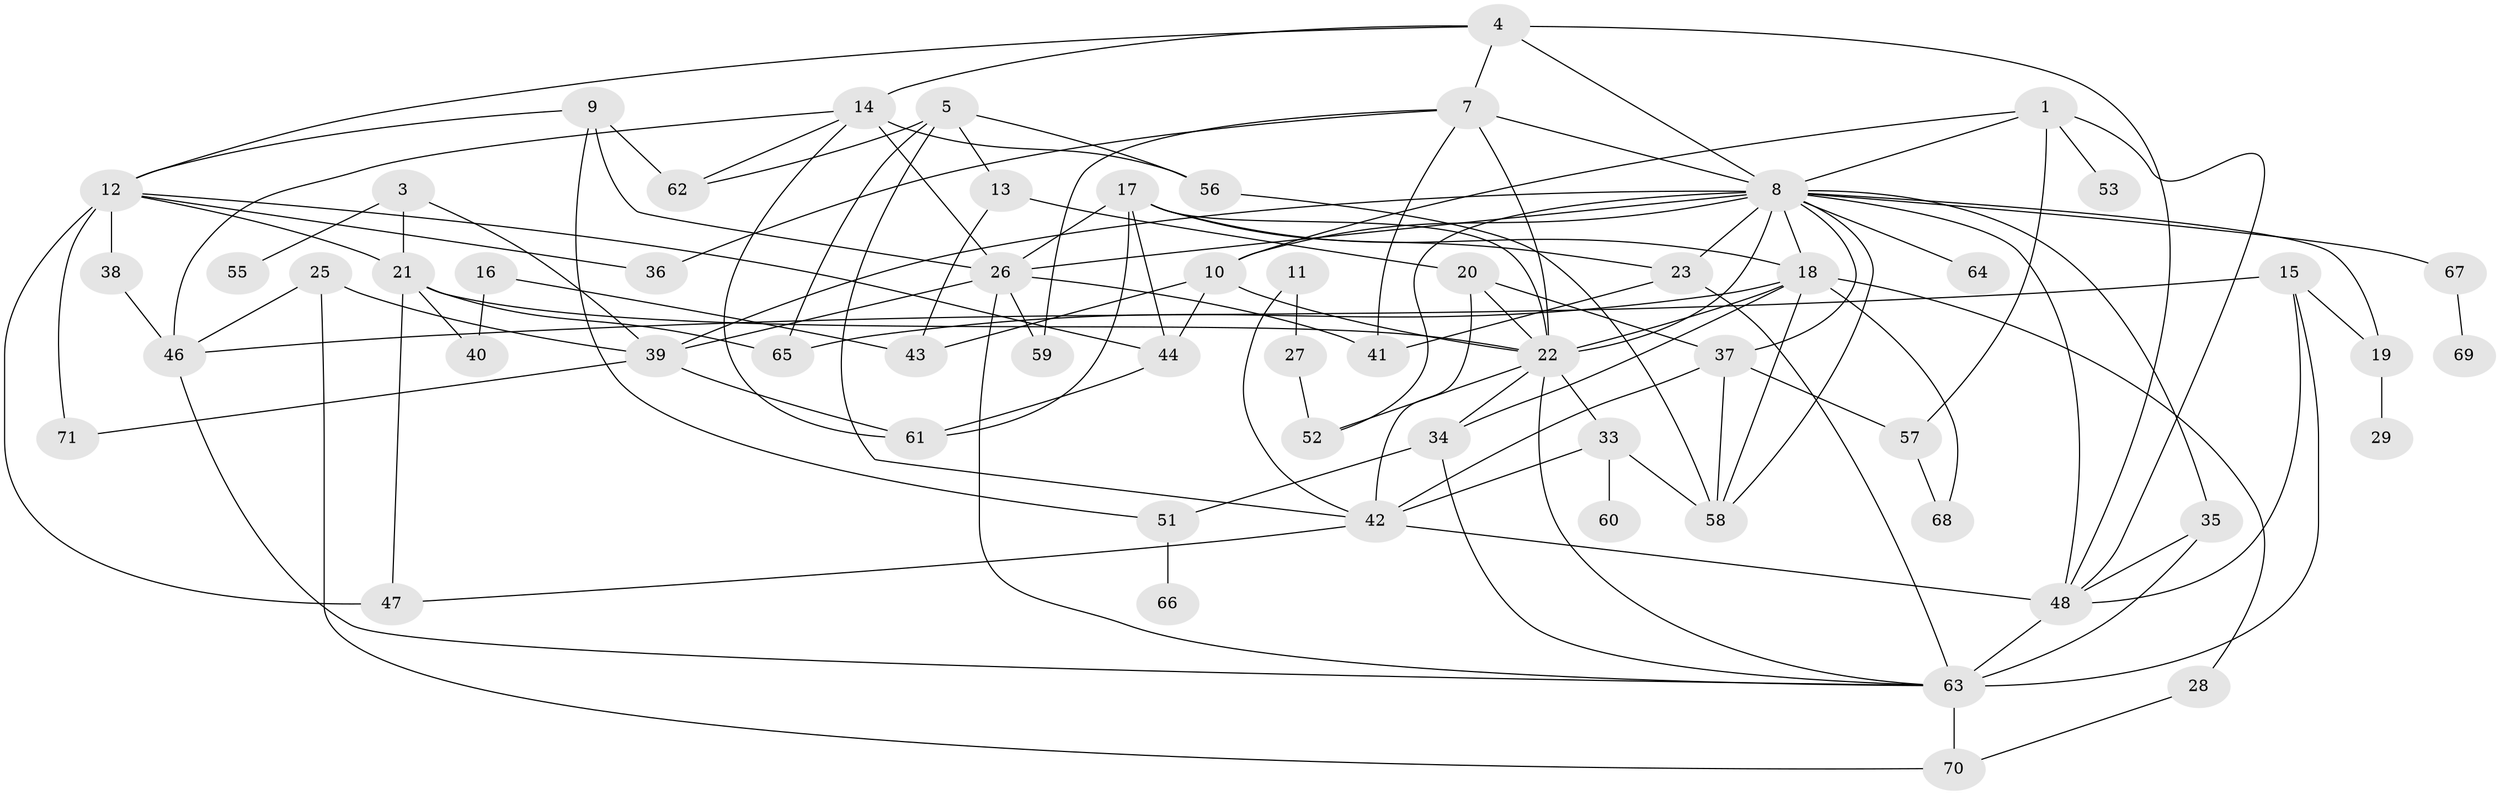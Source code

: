 // original degree distribution, {1: 0.1619718309859155, 0: 0.07042253521126761, 4: 0.18309859154929578, 2: 0.19718309859154928, 3: 0.2535211267605634, 6: 0.04929577464788732, 5: 0.06338028169014084, 7: 0.014084507042253521, 8: 0.007042253521126761}
// Generated by graph-tools (version 1.1) at 2025/33/03/09/25 02:33:57]
// undirected, 61 vertices, 123 edges
graph export_dot {
graph [start="1"]
  node [color=gray90,style=filled];
  1;
  3;
  4;
  5;
  7;
  8;
  9;
  10;
  11;
  12;
  13;
  14;
  15;
  16;
  17;
  18;
  19;
  20;
  21;
  22;
  23;
  25;
  26;
  27;
  28;
  29;
  33;
  34;
  35;
  36;
  37;
  38;
  39;
  40;
  41;
  42;
  43;
  44;
  46;
  47;
  48;
  51;
  52;
  53;
  55;
  56;
  57;
  58;
  59;
  60;
  61;
  62;
  63;
  64;
  65;
  66;
  67;
  68;
  69;
  70;
  71;
  1 -- 8 [weight=1.0];
  1 -- 10 [weight=1.0];
  1 -- 48 [weight=1.0];
  1 -- 53 [weight=1.0];
  1 -- 57 [weight=1.0];
  3 -- 21 [weight=1.0];
  3 -- 39 [weight=1.0];
  3 -- 55 [weight=1.0];
  4 -- 7 [weight=1.0];
  4 -- 8 [weight=1.0];
  4 -- 12 [weight=1.0];
  4 -- 14 [weight=1.0];
  4 -- 48 [weight=2.0];
  5 -- 13 [weight=1.0];
  5 -- 42 [weight=1.0];
  5 -- 56 [weight=1.0];
  5 -- 62 [weight=1.0];
  5 -- 65 [weight=1.0];
  7 -- 8 [weight=1.0];
  7 -- 22 [weight=1.0];
  7 -- 36 [weight=1.0];
  7 -- 41 [weight=1.0];
  7 -- 59 [weight=1.0];
  8 -- 10 [weight=1.0];
  8 -- 18 [weight=1.0];
  8 -- 19 [weight=1.0];
  8 -- 22 [weight=2.0];
  8 -- 23 [weight=1.0];
  8 -- 26 [weight=1.0];
  8 -- 35 [weight=1.0];
  8 -- 37 [weight=1.0];
  8 -- 39 [weight=2.0];
  8 -- 48 [weight=2.0];
  8 -- 52 [weight=1.0];
  8 -- 58 [weight=1.0];
  8 -- 64 [weight=1.0];
  8 -- 67 [weight=1.0];
  9 -- 12 [weight=1.0];
  9 -- 26 [weight=1.0];
  9 -- 51 [weight=1.0];
  9 -- 62 [weight=1.0];
  10 -- 22 [weight=1.0];
  10 -- 43 [weight=1.0];
  10 -- 44 [weight=1.0];
  11 -- 27 [weight=1.0];
  11 -- 42 [weight=1.0];
  12 -- 21 [weight=1.0];
  12 -- 36 [weight=1.0];
  12 -- 38 [weight=1.0];
  12 -- 44 [weight=1.0];
  12 -- 47 [weight=2.0];
  12 -- 71 [weight=1.0];
  13 -- 20 [weight=1.0];
  13 -- 43 [weight=1.0];
  14 -- 26 [weight=1.0];
  14 -- 46 [weight=1.0];
  14 -- 56 [weight=2.0];
  14 -- 61 [weight=1.0];
  14 -- 62 [weight=1.0];
  15 -- 19 [weight=1.0];
  15 -- 46 [weight=1.0];
  15 -- 48 [weight=1.0];
  15 -- 63 [weight=1.0];
  16 -- 40 [weight=1.0];
  16 -- 43 [weight=1.0];
  17 -- 18 [weight=1.0];
  17 -- 22 [weight=1.0];
  17 -- 23 [weight=1.0];
  17 -- 26 [weight=2.0];
  17 -- 44 [weight=1.0];
  17 -- 61 [weight=1.0];
  18 -- 22 [weight=1.0];
  18 -- 28 [weight=1.0];
  18 -- 34 [weight=1.0];
  18 -- 58 [weight=1.0];
  18 -- 65 [weight=1.0];
  18 -- 68 [weight=1.0];
  19 -- 29 [weight=1.0];
  20 -- 22 [weight=1.0];
  20 -- 37 [weight=1.0];
  20 -- 42 [weight=1.0];
  21 -- 22 [weight=1.0];
  21 -- 40 [weight=1.0];
  21 -- 47 [weight=1.0];
  21 -- 65 [weight=1.0];
  22 -- 33 [weight=1.0];
  22 -- 34 [weight=1.0];
  22 -- 52 [weight=1.0];
  22 -- 63 [weight=1.0];
  23 -- 41 [weight=1.0];
  23 -- 63 [weight=1.0];
  25 -- 39 [weight=1.0];
  25 -- 46 [weight=1.0];
  25 -- 70 [weight=1.0];
  26 -- 39 [weight=1.0];
  26 -- 41 [weight=1.0];
  26 -- 59 [weight=1.0];
  26 -- 63 [weight=1.0];
  27 -- 52 [weight=1.0];
  28 -- 70 [weight=1.0];
  33 -- 42 [weight=1.0];
  33 -- 58 [weight=1.0];
  33 -- 60 [weight=1.0];
  34 -- 51 [weight=1.0];
  34 -- 63 [weight=1.0];
  35 -- 48 [weight=1.0];
  35 -- 63 [weight=1.0];
  37 -- 42 [weight=1.0];
  37 -- 57 [weight=1.0];
  37 -- 58 [weight=1.0];
  38 -- 46 [weight=1.0];
  39 -- 61 [weight=1.0];
  39 -- 71 [weight=1.0];
  42 -- 47 [weight=1.0];
  42 -- 48 [weight=1.0];
  44 -- 61 [weight=1.0];
  46 -- 63 [weight=1.0];
  48 -- 63 [weight=3.0];
  51 -- 66 [weight=1.0];
  56 -- 58 [weight=1.0];
  57 -- 68 [weight=1.0];
  63 -- 70 [weight=1.0];
  67 -- 69 [weight=1.0];
}
